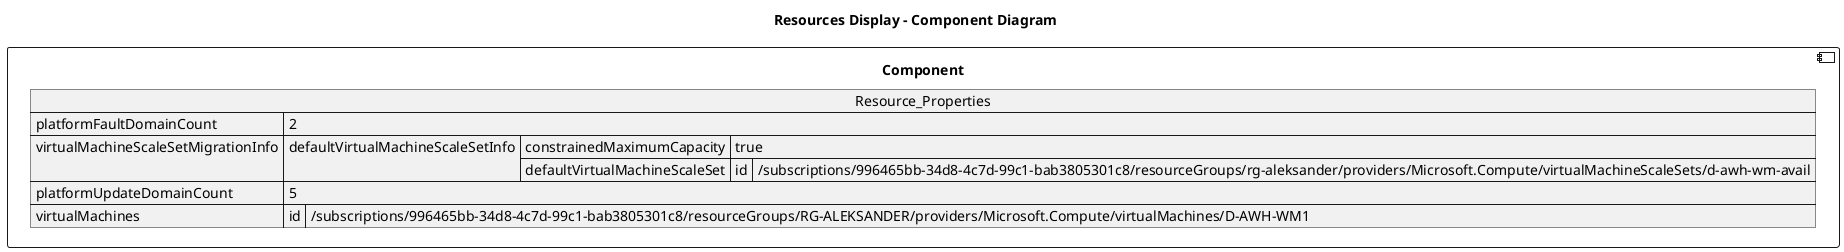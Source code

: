 @startuml

title Resources Display - Component Diagram

component Component {

json  Resource_Properties {
  "platformFaultDomainCount": 2,
  "virtualMachineScaleSetMigrationInfo": {
    "defaultVirtualMachineScaleSetInfo": {
      "constrainedMaximumCapacity": true,
      "defaultVirtualMachineScaleSet": {
        "id": "/subscriptions/996465bb-34d8-4c7d-99c1-bab3805301c8/resourceGroups/rg-aleksander/providers/Microsoft.Compute/virtualMachineScaleSets/d-awh-wm-avail"
      }
    }
  },
  "platformUpdateDomainCount": 5,
  "virtualMachines": [
    {
      "id": "/subscriptions/996465bb-34d8-4c7d-99c1-bab3805301c8/resourceGroups/RG-ALEKSANDER/providers/Microsoft.Compute/virtualMachines/D-AWH-WM1"
    }
  ]
}
}
@enduml
